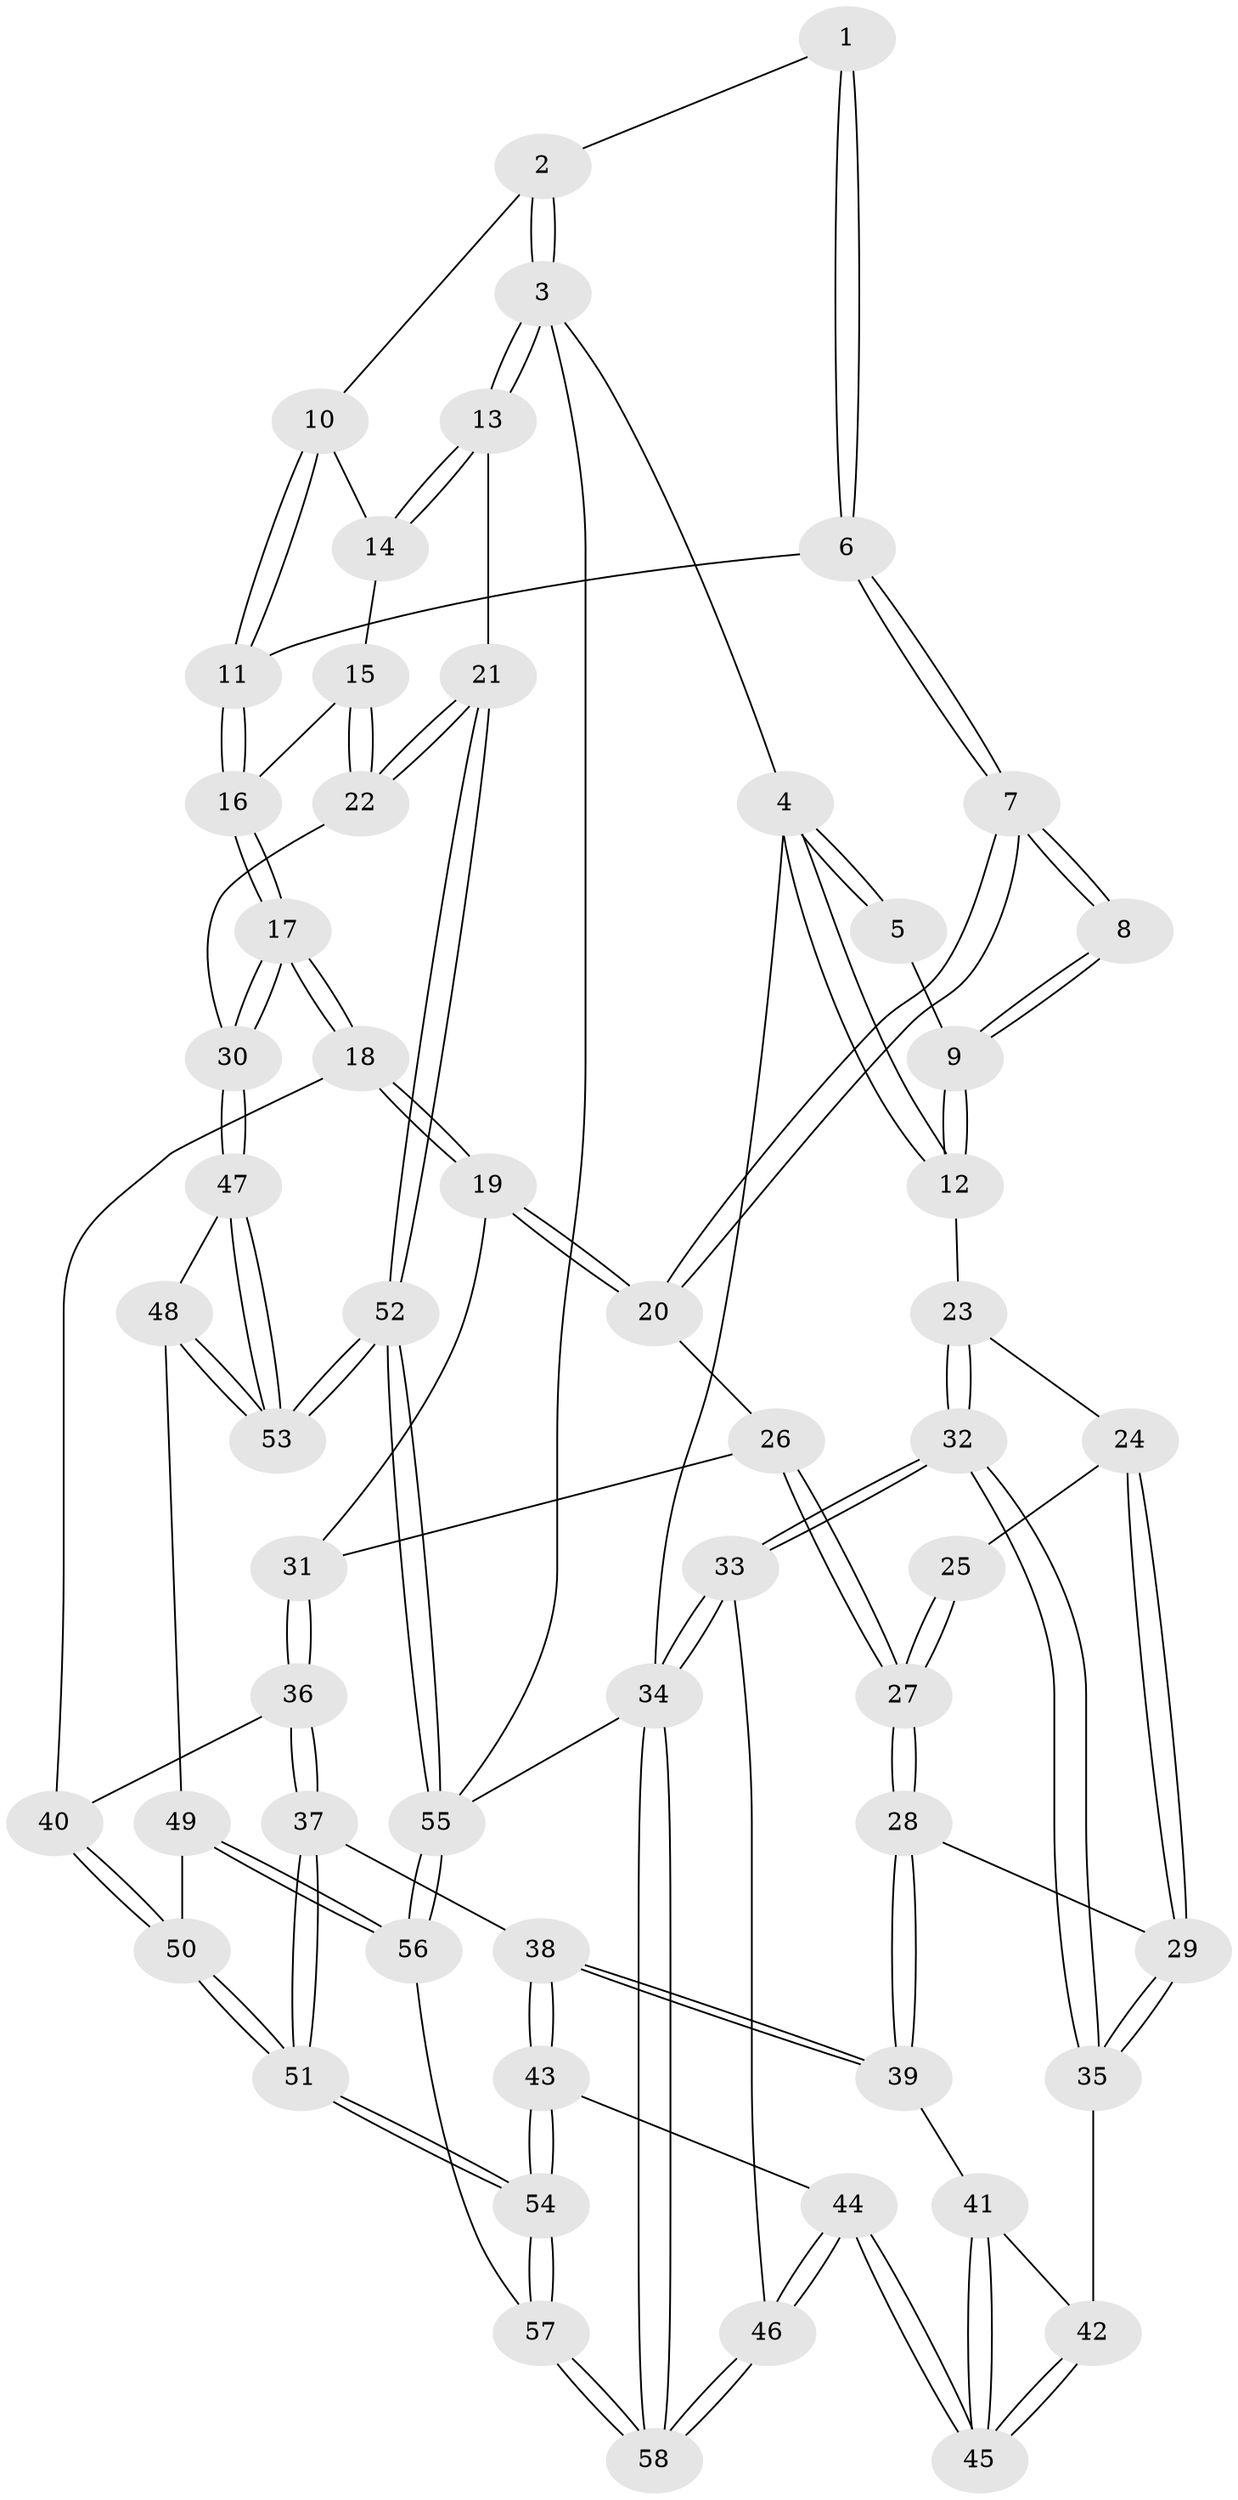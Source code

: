 // Generated by graph-tools (version 1.1) at 2025/01/03/09/25 05:01:38]
// undirected, 58 vertices, 142 edges
graph export_dot {
graph [start="1"]
  node [color=gray90,style=filled];
  1 [pos="+0.5940405352493027+0"];
  2 [pos="+1+0"];
  3 [pos="+1+0"];
  4 [pos="+0+0"];
  5 [pos="+0.3518519515331924+0"];
  6 [pos="+0.5589008125267569+0.24779206405016702"];
  7 [pos="+0.4017869677597052+0.3089836920981163"];
  8 [pos="+0.30602501903617435+0.2578566347435309"];
  9 [pos="+0.2892297122722482+0.07134355989340048"];
  10 [pos="+0.8526467882099372+0.11023920615486019"];
  11 [pos="+0.6443744643716639+0.27811827217532087"];
  12 [pos="+0+0.047300006711127905"];
  13 [pos="+1+0.2411166990974118"];
  14 [pos="+0.9098194505803859+0.27235857553746823"];
  15 [pos="+0.8799733959414685+0.34791449534275987"];
  16 [pos="+0.6899902271077135+0.33855287634209513"];
  17 [pos="+0.7037545887761009+0.5951786278565184"];
  18 [pos="+0.6994543242867318+0.5959607244329452"];
  19 [pos="+0.560858552177606+0.5156993953078624"];
  20 [pos="+0.40183624809532925+0.3096093127601923"];
  21 [pos="+1+0.584034713414513"];
  22 [pos="+0.9995712964855467+0.55835291705655"];
  23 [pos="+0+0.11845718213798542"];
  24 [pos="+0.15009661884457617+0.300425223781003"];
  25 [pos="+0.20574216318583935+0.28844816785459043"];
  26 [pos="+0.3694005476742111+0.46424931930765445"];
  27 [pos="+0.2449670499407418+0.5794855202477727"];
  28 [pos="+0.23225133441280993+0.5949504375157437"];
  29 [pos="+0.10247040477529373+0.5252426049560398"];
  30 [pos="+0.7598428702279739+0.6212290872948232"];
  31 [pos="+0.43037792165072214+0.5698443140701723"];
  32 [pos="+0+0.5979849275269546"];
  33 [pos="+0+0.9657885564358348"];
  34 [pos="+0+1"];
  35 [pos="+0+0.5990184719285091"];
  36 [pos="+0.44303861906710024+0.6799213715999414"];
  37 [pos="+0.41621031352993704+0.7060954130236472"];
  38 [pos="+0.31165259870724965+0.7087141201579379"];
  39 [pos="+0.23638703178678122+0.6110966625136748"];
  40 [pos="+0.6057676872809626+0.6569663216028528"];
  41 [pos="+0.14905075539520676+0.6876057193390123"];
  42 [pos="+0+0.625215158317896"];
  43 [pos="+0.23323487677462362+0.8445033999614963"];
  44 [pos="+0.13551334323511274+0.8647185816032292"];
  45 [pos="+0.11694730917975134+0.8001404478551988"];
  46 [pos="+0.1346864522760099+0.8655827158184777"];
  47 [pos="+0.7644185290364625+0.6858667517969095"];
  48 [pos="+0.718901039902232+0.8255669965003655"];
  49 [pos="+0.698294836929788+0.8667917786479247"];
  50 [pos="+0.5835194716995276+0.8076795092283843"];
  51 [pos="+0.4762646256304869+0.8764046906799744"];
  52 [pos="+1+1"];
  53 [pos="+0.9094814293048717+0.8785378110710815"];
  54 [pos="+0.4479970086744226+1"];
  55 [pos="+1+1"];
  56 [pos="+0.7172227796347137+1"];
  57 [pos="+0.49755443395752436+1"];
  58 [pos="+0.19349059581356887+1"];
  1 -- 2;
  1 -- 6;
  1 -- 6;
  2 -- 3;
  2 -- 3;
  2 -- 10;
  3 -- 4;
  3 -- 13;
  3 -- 13;
  3 -- 55;
  4 -- 5;
  4 -- 5;
  4 -- 12;
  4 -- 12;
  4 -- 34;
  5 -- 9;
  6 -- 7;
  6 -- 7;
  6 -- 11;
  7 -- 8;
  7 -- 8;
  7 -- 20;
  7 -- 20;
  8 -- 9;
  8 -- 9;
  9 -- 12;
  9 -- 12;
  10 -- 11;
  10 -- 11;
  10 -- 14;
  11 -- 16;
  11 -- 16;
  12 -- 23;
  13 -- 14;
  13 -- 14;
  13 -- 21;
  14 -- 15;
  15 -- 16;
  15 -- 22;
  15 -- 22;
  16 -- 17;
  16 -- 17;
  17 -- 18;
  17 -- 18;
  17 -- 30;
  17 -- 30;
  18 -- 19;
  18 -- 19;
  18 -- 40;
  19 -- 20;
  19 -- 20;
  19 -- 31;
  20 -- 26;
  21 -- 22;
  21 -- 22;
  21 -- 52;
  21 -- 52;
  22 -- 30;
  23 -- 24;
  23 -- 32;
  23 -- 32;
  24 -- 25;
  24 -- 29;
  24 -- 29;
  25 -- 27;
  25 -- 27;
  26 -- 27;
  26 -- 27;
  26 -- 31;
  27 -- 28;
  27 -- 28;
  28 -- 29;
  28 -- 39;
  28 -- 39;
  29 -- 35;
  29 -- 35;
  30 -- 47;
  30 -- 47;
  31 -- 36;
  31 -- 36;
  32 -- 33;
  32 -- 33;
  32 -- 35;
  32 -- 35;
  33 -- 34;
  33 -- 34;
  33 -- 46;
  34 -- 58;
  34 -- 58;
  34 -- 55;
  35 -- 42;
  36 -- 37;
  36 -- 37;
  36 -- 40;
  37 -- 38;
  37 -- 51;
  37 -- 51;
  38 -- 39;
  38 -- 39;
  38 -- 43;
  38 -- 43;
  39 -- 41;
  40 -- 50;
  40 -- 50;
  41 -- 42;
  41 -- 45;
  41 -- 45;
  42 -- 45;
  42 -- 45;
  43 -- 44;
  43 -- 54;
  43 -- 54;
  44 -- 45;
  44 -- 45;
  44 -- 46;
  44 -- 46;
  46 -- 58;
  46 -- 58;
  47 -- 48;
  47 -- 53;
  47 -- 53;
  48 -- 49;
  48 -- 53;
  48 -- 53;
  49 -- 50;
  49 -- 56;
  49 -- 56;
  50 -- 51;
  50 -- 51;
  51 -- 54;
  51 -- 54;
  52 -- 53;
  52 -- 53;
  52 -- 55;
  52 -- 55;
  54 -- 57;
  54 -- 57;
  55 -- 56;
  55 -- 56;
  56 -- 57;
  57 -- 58;
  57 -- 58;
}
